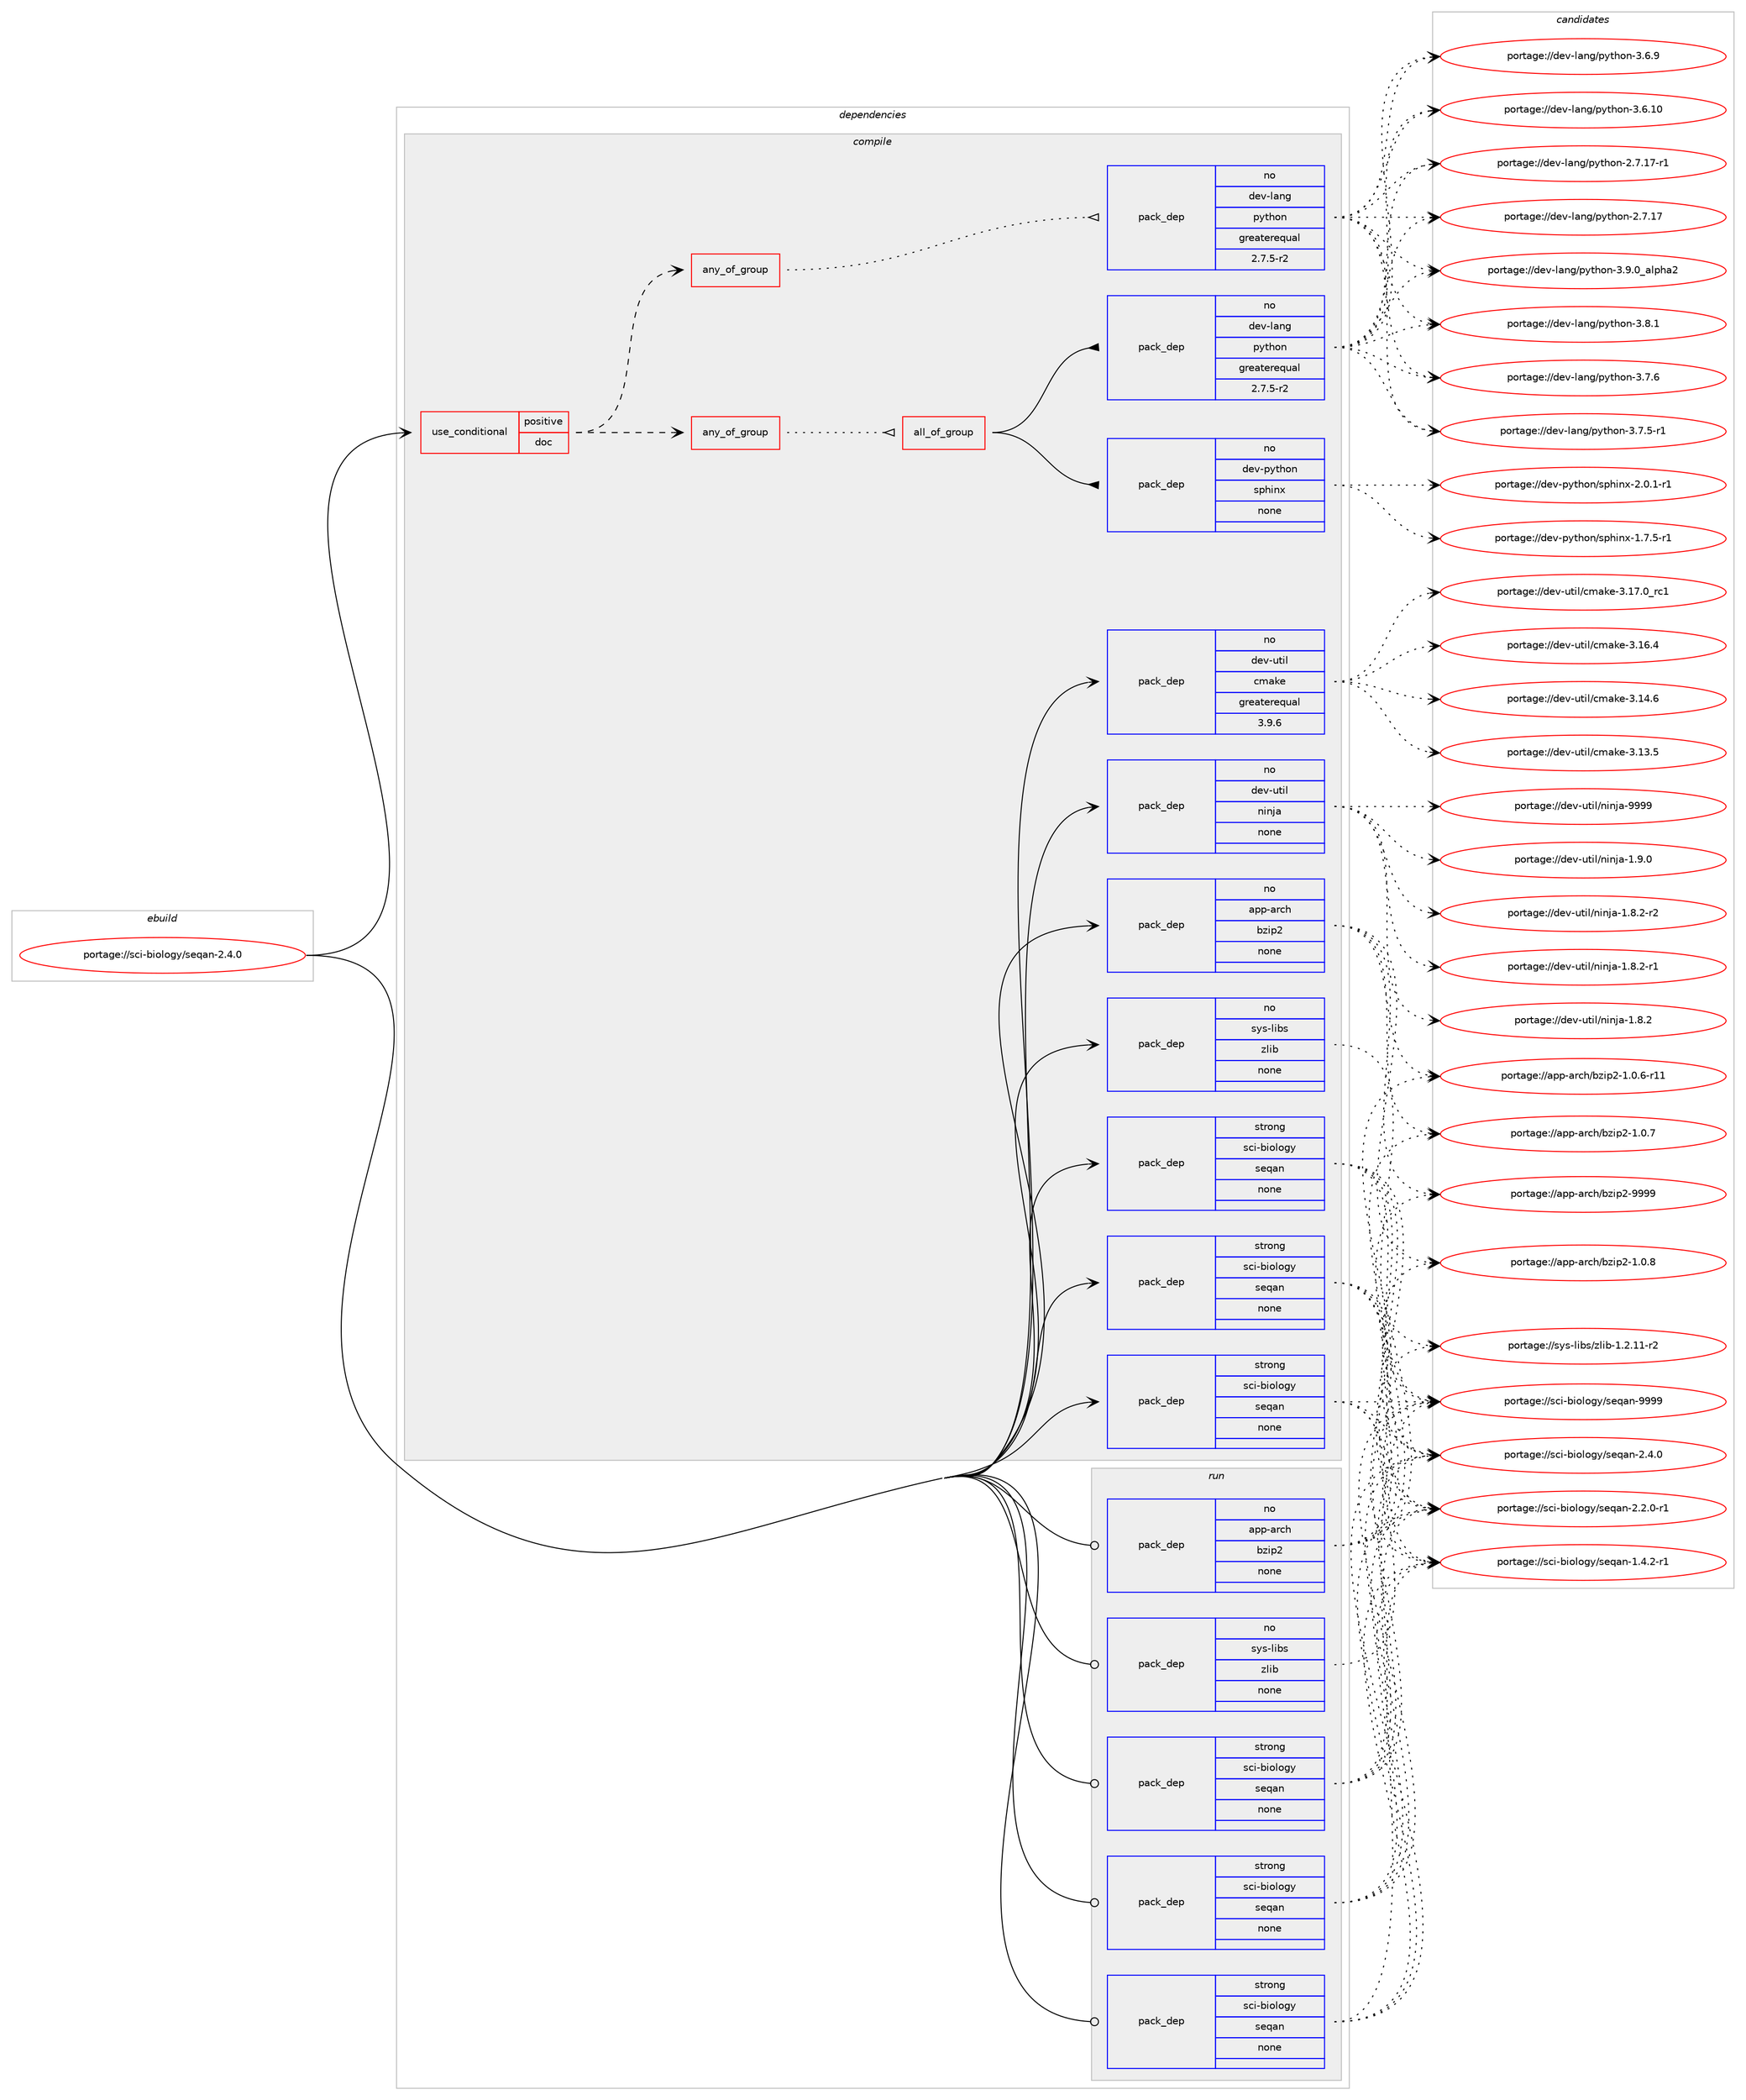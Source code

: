 digraph prolog {

# *************
# Graph options
# *************

newrank=true;
concentrate=true;
compound=true;
graph [rankdir=LR,fontname=Helvetica,fontsize=10,ranksep=1.5];#, ranksep=2.5, nodesep=0.2];
edge  [arrowhead=vee];
node  [fontname=Helvetica,fontsize=10];

# **********
# The ebuild
# **********

subgraph cluster_leftcol {
color=gray;
rank=same;
label=<<i>ebuild</i>>;
id [label="portage://sci-biology/seqan-2.4.0", color=red, width=4, href="../sci-biology/seqan-2.4.0.svg"];
}

# ****************
# The dependencies
# ****************

subgraph cluster_midcol {
color=gray;
label=<<i>dependencies</i>>;
subgraph cluster_compile {
fillcolor="#eeeeee";
style=filled;
label=<<i>compile</i>>;
subgraph cond17711 {
dependency89709 [label=<<TABLE BORDER="0" CELLBORDER="1" CELLSPACING="0" CELLPADDING="4"><TR><TD ROWSPAN="3" CELLPADDING="10">use_conditional</TD></TR><TR><TD>positive</TD></TR><TR><TD>doc</TD></TR></TABLE>>, shape=none, color=red];
subgraph any1535 {
dependency89710 [label=<<TABLE BORDER="0" CELLBORDER="1" CELLSPACING="0" CELLPADDING="4"><TR><TD CELLPADDING="10">any_of_group</TD></TR></TABLE>>, shape=none, color=red];subgraph all79 {
dependency89711 [label=<<TABLE BORDER="0" CELLBORDER="1" CELLSPACING="0" CELLPADDING="4"><TR><TD CELLPADDING="10">all_of_group</TD></TR></TABLE>>, shape=none, color=red];subgraph pack70387 {
dependency89712 [label=<<TABLE BORDER="0" CELLBORDER="1" CELLSPACING="0" CELLPADDING="4" WIDTH="220"><TR><TD ROWSPAN="6" CELLPADDING="30">pack_dep</TD></TR><TR><TD WIDTH="110">no</TD></TR><TR><TD>dev-lang</TD></TR><TR><TD>python</TD></TR><TR><TD>greaterequal</TD></TR><TR><TD>2.7.5-r2</TD></TR></TABLE>>, shape=none, color=blue];
}
dependency89711:e -> dependency89712:w [weight=20,style="solid",arrowhead="inv"];
subgraph pack70388 {
dependency89713 [label=<<TABLE BORDER="0" CELLBORDER="1" CELLSPACING="0" CELLPADDING="4" WIDTH="220"><TR><TD ROWSPAN="6" CELLPADDING="30">pack_dep</TD></TR><TR><TD WIDTH="110">no</TD></TR><TR><TD>dev-python</TD></TR><TR><TD>sphinx</TD></TR><TR><TD>none</TD></TR><TR><TD></TD></TR></TABLE>>, shape=none, color=blue];
}
dependency89711:e -> dependency89713:w [weight=20,style="solid",arrowhead="inv"];
}
dependency89710:e -> dependency89711:w [weight=20,style="dotted",arrowhead="oinv"];
}
dependency89709:e -> dependency89710:w [weight=20,style="dashed",arrowhead="vee"];
subgraph any1536 {
dependency89714 [label=<<TABLE BORDER="0" CELLBORDER="1" CELLSPACING="0" CELLPADDING="4"><TR><TD CELLPADDING="10">any_of_group</TD></TR></TABLE>>, shape=none, color=red];subgraph pack70389 {
dependency89715 [label=<<TABLE BORDER="0" CELLBORDER="1" CELLSPACING="0" CELLPADDING="4" WIDTH="220"><TR><TD ROWSPAN="6" CELLPADDING="30">pack_dep</TD></TR><TR><TD WIDTH="110">no</TD></TR><TR><TD>dev-lang</TD></TR><TR><TD>python</TD></TR><TR><TD>greaterequal</TD></TR><TR><TD>2.7.5-r2</TD></TR></TABLE>>, shape=none, color=blue];
}
dependency89714:e -> dependency89715:w [weight=20,style="dotted",arrowhead="oinv"];
}
dependency89709:e -> dependency89714:w [weight=20,style="dashed",arrowhead="vee"];
}
id:e -> dependency89709:w [weight=20,style="solid",arrowhead="vee"];
subgraph pack70390 {
dependency89716 [label=<<TABLE BORDER="0" CELLBORDER="1" CELLSPACING="0" CELLPADDING="4" WIDTH="220"><TR><TD ROWSPAN="6" CELLPADDING="30">pack_dep</TD></TR><TR><TD WIDTH="110">no</TD></TR><TR><TD>app-arch</TD></TR><TR><TD>bzip2</TD></TR><TR><TD>none</TD></TR><TR><TD></TD></TR></TABLE>>, shape=none, color=blue];
}
id:e -> dependency89716:w [weight=20,style="solid",arrowhead="vee"];
subgraph pack70391 {
dependency89717 [label=<<TABLE BORDER="0" CELLBORDER="1" CELLSPACING="0" CELLPADDING="4" WIDTH="220"><TR><TD ROWSPAN="6" CELLPADDING="30">pack_dep</TD></TR><TR><TD WIDTH="110">no</TD></TR><TR><TD>dev-util</TD></TR><TR><TD>cmake</TD></TR><TR><TD>greaterequal</TD></TR><TR><TD>3.9.6</TD></TR></TABLE>>, shape=none, color=blue];
}
id:e -> dependency89717:w [weight=20,style="solid",arrowhead="vee"];
subgraph pack70392 {
dependency89718 [label=<<TABLE BORDER="0" CELLBORDER="1" CELLSPACING="0" CELLPADDING="4" WIDTH="220"><TR><TD ROWSPAN="6" CELLPADDING="30">pack_dep</TD></TR><TR><TD WIDTH="110">no</TD></TR><TR><TD>dev-util</TD></TR><TR><TD>ninja</TD></TR><TR><TD>none</TD></TR><TR><TD></TD></TR></TABLE>>, shape=none, color=blue];
}
id:e -> dependency89718:w [weight=20,style="solid",arrowhead="vee"];
subgraph pack70393 {
dependency89719 [label=<<TABLE BORDER="0" CELLBORDER="1" CELLSPACING="0" CELLPADDING="4" WIDTH="220"><TR><TD ROWSPAN="6" CELLPADDING="30">pack_dep</TD></TR><TR><TD WIDTH="110">no</TD></TR><TR><TD>sys-libs</TD></TR><TR><TD>zlib</TD></TR><TR><TD>none</TD></TR><TR><TD></TD></TR></TABLE>>, shape=none, color=blue];
}
id:e -> dependency89719:w [weight=20,style="solid",arrowhead="vee"];
subgraph pack70394 {
dependency89720 [label=<<TABLE BORDER="0" CELLBORDER="1" CELLSPACING="0" CELLPADDING="4" WIDTH="220"><TR><TD ROWSPAN="6" CELLPADDING="30">pack_dep</TD></TR><TR><TD WIDTH="110">strong</TD></TR><TR><TD>sci-biology</TD></TR><TR><TD>seqan</TD></TR><TR><TD>none</TD></TR><TR><TD></TD></TR></TABLE>>, shape=none, color=blue];
}
id:e -> dependency89720:w [weight=20,style="solid",arrowhead="vee"];
subgraph pack70395 {
dependency89721 [label=<<TABLE BORDER="0" CELLBORDER="1" CELLSPACING="0" CELLPADDING="4" WIDTH="220"><TR><TD ROWSPAN="6" CELLPADDING="30">pack_dep</TD></TR><TR><TD WIDTH="110">strong</TD></TR><TR><TD>sci-biology</TD></TR><TR><TD>seqan</TD></TR><TR><TD>none</TD></TR><TR><TD></TD></TR></TABLE>>, shape=none, color=blue];
}
id:e -> dependency89721:w [weight=20,style="solid",arrowhead="vee"];
subgraph pack70396 {
dependency89722 [label=<<TABLE BORDER="0" CELLBORDER="1" CELLSPACING="0" CELLPADDING="4" WIDTH="220"><TR><TD ROWSPAN="6" CELLPADDING="30">pack_dep</TD></TR><TR><TD WIDTH="110">strong</TD></TR><TR><TD>sci-biology</TD></TR><TR><TD>seqan</TD></TR><TR><TD>none</TD></TR><TR><TD></TD></TR></TABLE>>, shape=none, color=blue];
}
id:e -> dependency89722:w [weight=20,style="solid",arrowhead="vee"];
}
subgraph cluster_compileandrun {
fillcolor="#eeeeee";
style=filled;
label=<<i>compile and run</i>>;
}
subgraph cluster_run {
fillcolor="#eeeeee";
style=filled;
label=<<i>run</i>>;
subgraph pack70397 {
dependency89723 [label=<<TABLE BORDER="0" CELLBORDER="1" CELLSPACING="0" CELLPADDING="4" WIDTH="220"><TR><TD ROWSPAN="6" CELLPADDING="30">pack_dep</TD></TR><TR><TD WIDTH="110">no</TD></TR><TR><TD>app-arch</TD></TR><TR><TD>bzip2</TD></TR><TR><TD>none</TD></TR><TR><TD></TD></TR></TABLE>>, shape=none, color=blue];
}
id:e -> dependency89723:w [weight=20,style="solid",arrowhead="odot"];
subgraph pack70398 {
dependency89724 [label=<<TABLE BORDER="0" CELLBORDER="1" CELLSPACING="0" CELLPADDING="4" WIDTH="220"><TR><TD ROWSPAN="6" CELLPADDING="30">pack_dep</TD></TR><TR><TD WIDTH="110">no</TD></TR><TR><TD>sys-libs</TD></TR><TR><TD>zlib</TD></TR><TR><TD>none</TD></TR><TR><TD></TD></TR></TABLE>>, shape=none, color=blue];
}
id:e -> dependency89724:w [weight=20,style="solid",arrowhead="odot"];
subgraph pack70399 {
dependency89725 [label=<<TABLE BORDER="0" CELLBORDER="1" CELLSPACING="0" CELLPADDING="4" WIDTH="220"><TR><TD ROWSPAN="6" CELLPADDING="30">pack_dep</TD></TR><TR><TD WIDTH="110">strong</TD></TR><TR><TD>sci-biology</TD></TR><TR><TD>seqan</TD></TR><TR><TD>none</TD></TR><TR><TD></TD></TR></TABLE>>, shape=none, color=blue];
}
id:e -> dependency89725:w [weight=20,style="solid",arrowhead="odot"];
subgraph pack70400 {
dependency89726 [label=<<TABLE BORDER="0" CELLBORDER="1" CELLSPACING="0" CELLPADDING="4" WIDTH="220"><TR><TD ROWSPAN="6" CELLPADDING="30">pack_dep</TD></TR><TR><TD WIDTH="110">strong</TD></TR><TR><TD>sci-biology</TD></TR><TR><TD>seqan</TD></TR><TR><TD>none</TD></TR><TR><TD></TD></TR></TABLE>>, shape=none, color=blue];
}
id:e -> dependency89726:w [weight=20,style="solid",arrowhead="odot"];
subgraph pack70401 {
dependency89727 [label=<<TABLE BORDER="0" CELLBORDER="1" CELLSPACING="0" CELLPADDING="4" WIDTH="220"><TR><TD ROWSPAN="6" CELLPADDING="30">pack_dep</TD></TR><TR><TD WIDTH="110">strong</TD></TR><TR><TD>sci-biology</TD></TR><TR><TD>seqan</TD></TR><TR><TD>none</TD></TR><TR><TD></TD></TR></TABLE>>, shape=none, color=blue];
}
id:e -> dependency89727:w [weight=20,style="solid",arrowhead="odot"];
}
}

# **************
# The candidates
# **************

subgraph cluster_choices {
rank=same;
color=gray;
label=<<i>candidates</i>>;

subgraph choice70387 {
color=black;
nodesep=1;
choice10010111845108971101034711212111610411111045514657464895971081121049750 [label="portage://dev-lang/python-3.9.0_alpha2", color=red, width=4,href="../dev-lang/python-3.9.0_alpha2.svg"];
choice100101118451089711010347112121116104111110455146564649 [label="portage://dev-lang/python-3.8.1", color=red, width=4,href="../dev-lang/python-3.8.1.svg"];
choice100101118451089711010347112121116104111110455146554654 [label="portage://dev-lang/python-3.7.6", color=red, width=4,href="../dev-lang/python-3.7.6.svg"];
choice1001011184510897110103471121211161041111104551465546534511449 [label="portage://dev-lang/python-3.7.5-r1", color=red, width=4,href="../dev-lang/python-3.7.5-r1.svg"];
choice100101118451089711010347112121116104111110455146544657 [label="portage://dev-lang/python-3.6.9", color=red, width=4,href="../dev-lang/python-3.6.9.svg"];
choice10010111845108971101034711212111610411111045514654464948 [label="portage://dev-lang/python-3.6.10", color=red, width=4,href="../dev-lang/python-3.6.10.svg"];
choice100101118451089711010347112121116104111110455046554649554511449 [label="portage://dev-lang/python-2.7.17-r1", color=red, width=4,href="../dev-lang/python-2.7.17-r1.svg"];
choice10010111845108971101034711212111610411111045504655464955 [label="portage://dev-lang/python-2.7.17", color=red, width=4,href="../dev-lang/python-2.7.17.svg"];
dependency89712:e -> choice10010111845108971101034711212111610411111045514657464895971081121049750:w [style=dotted,weight="100"];
dependency89712:e -> choice100101118451089711010347112121116104111110455146564649:w [style=dotted,weight="100"];
dependency89712:e -> choice100101118451089711010347112121116104111110455146554654:w [style=dotted,weight="100"];
dependency89712:e -> choice1001011184510897110103471121211161041111104551465546534511449:w [style=dotted,weight="100"];
dependency89712:e -> choice100101118451089711010347112121116104111110455146544657:w [style=dotted,weight="100"];
dependency89712:e -> choice10010111845108971101034711212111610411111045514654464948:w [style=dotted,weight="100"];
dependency89712:e -> choice100101118451089711010347112121116104111110455046554649554511449:w [style=dotted,weight="100"];
dependency89712:e -> choice10010111845108971101034711212111610411111045504655464955:w [style=dotted,weight="100"];
}
subgraph choice70388 {
color=black;
nodesep=1;
choice10010111845112121116104111110471151121041051101204550464846494511449 [label="portage://dev-python/sphinx-2.0.1-r1", color=red, width=4,href="../dev-python/sphinx-2.0.1-r1.svg"];
choice10010111845112121116104111110471151121041051101204549465546534511449 [label="portage://dev-python/sphinx-1.7.5-r1", color=red, width=4,href="../dev-python/sphinx-1.7.5-r1.svg"];
dependency89713:e -> choice10010111845112121116104111110471151121041051101204550464846494511449:w [style=dotted,weight="100"];
dependency89713:e -> choice10010111845112121116104111110471151121041051101204549465546534511449:w [style=dotted,weight="100"];
}
subgraph choice70389 {
color=black;
nodesep=1;
choice10010111845108971101034711212111610411111045514657464895971081121049750 [label="portage://dev-lang/python-3.9.0_alpha2", color=red, width=4,href="../dev-lang/python-3.9.0_alpha2.svg"];
choice100101118451089711010347112121116104111110455146564649 [label="portage://dev-lang/python-3.8.1", color=red, width=4,href="../dev-lang/python-3.8.1.svg"];
choice100101118451089711010347112121116104111110455146554654 [label="portage://dev-lang/python-3.7.6", color=red, width=4,href="../dev-lang/python-3.7.6.svg"];
choice1001011184510897110103471121211161041111104551465546534511449 [label="portage://dev-lang/python-3.7.5-r1", color=red, width=4,href="../dev-lang/python-3.7.5-r1.svg"];
choice100101118451089711010347112121116104111110455146544657 [label="portage://dev-lang/python-3.6.9", color=red, width=4,href="../dev-lang/python-3.6.9.svg"];
choice10010111845108971101034711212111610411111045514654464948 [label="portage://dev-lang/python-3.6.10", color=red, width=4,href="../dev-lang/python-3.6.10.svg"];
choice100101118451089711010347112121116104111110455046554649554511449 [label="portage://dev-lang/python-2.7.17-r1", color=red, width=4,href="../dev-lang/python-2.7.17-r1.svg"];
choice10010111845108971101034711212111610411111045504655464955 [label="portage://dev-lang/python-2.7.17", color=red, width=4,href="../dev-lang/python-2.7.17.svg"];
dependency89715:e -> choice10010111845108971101034711212111610411111045514657464895971081121049750:w [style=dotted,weight="100"];
dependency89715:e -> choice100101118451089711010347112121116104111110455146564649:w [style=dotted,weight="100"];
dependency89715:e -> choice100101118451089711010347112121116104111110455146554654:w [style=dotted,weight="100"];
dependency89715:e -> choice1001011184510897110103471121211161041111104551465546534511449:w [style=dotted,weight="100"];
dependency89715:e -> choice100101118451089711010347112121116104111110455146544657:w [style=dotted,weight="100"];
dependency89715:e -> choice10010111845108971101034711212111610411111045514654464948:w [style=dotted,weight="100"];
dependency89715:e -> choice100101118451089711010347112121116104111110455046554649554511449:w [style=dotted,weight="100"];
dependency89715:e -> choice10010111845108971101034711212111610411111045504655464955:w [style=dotted,weight="100"];
}
subgraph choice70390 {
color=black;
nodesep=1;
choice971121124597114991044798122105112504557575757 [label="portage://app-arch/bzip2-9999", color=red, width=4,href="../app-arch/bzip2-9999.svg"];
choice97112112459711499104479812210511250454946484656 [label="portage://app-arch/bzip2-1.0.8", color=red, width=4,href="../app-arch/bzip2-1.0.8.svg"];
choice97112112459711499104479812210511250454946484655 [label="portage://app-arch/bzip2-1.0.7", color=red, width=4,href="../app-arch/bzip2-1.0.7.svg"];
choice97112112459711499104479812210511250454946484654451144949 [label="portage://app-arch/bzip2-1.0.6-r11", color=red, width=4,href="../app-arch/bzip2-1.0.6-r11.svg"];
dependency89716:e -> choice971121124597114991044798122105112504557575757:w [style=dotted,weight="100"];
dependency89716:e -> choice97112112459711499104479812210511250454946484656:w [style=dotted,weight="100"];
dependency89716:e -> choice97112112459711499104479812210511250454946484655:w [style=dotted,weight="100"];
dependency89716:e -> choice97112112459711499104479812210511250454946484654451144949:w [style=dotted,weight="100"];
}
subgraph choice70391 {
color=black;
nodesep=1;
choice1001011184511711610510847991099710710145514649554648951149949 [label="portage://dev-util/cmake-3.17.0_rc1", color=red, width=4,href="../dev-util/cmake-3.17.0_rc1.svg"];
choice1001011184511711610510847991099710710145514649544652 [label="portage://dev-util/cmake-3.16.4", color=red, width=4,href="../dev-util/cmake-3.16.4.svg"];
choice1001011184511711610510847991099710710145514649524654 [label="portage://dev-util/cmake-3.14.6", color=red, width=4,href="../dev-util/cmake-3.14.6.svg"];
choice1001011184511711610510847991099710710145514649514653 [label="portage://dev-util/cmake-3.13.5", color=red, width=4,href="../dev-util/cmake-3.13.5.svg"];
dependency89717:e -> choice1001011184511711610510847991099710710145514649554648951149949:w [style=dotted,weight="100"];
dependency89717:e -> choice1001011184511711610510847991099710710145514649544652:w [style=dotted,weight="100"];
dependency89717:e -> choice1001011184511711610510847991099710710145514649524654:w [style=dotted,weight="100"];
dependency89717:e -> choice1001011184511711610510847991099710710145514649514653:w [style=dotted,weight="100"];
}
subgraph choice70392 {
color=black;
nodesep=1;
choice1001011184511711610510847110105110106974557575757 [label="portage://dev-util/ninja-9999", color=red, width=4,href="../dev-util/ninja-9999.svg"];
choice100101118451171161051084711010511010697454946574648 [label="portage://dev-util/ninja-1.9.0", color=red, width=4,href="../dev-util/ninja-1.9.0.svg"];
choice1001011184511711610510847110105110106974549465646504511450 [label="portage://dev-util/ninja-1.8.2-r2", color=red, width=4,href="../dev-util/ninja-1.8.2-r2.svg"];
choice1001011184511711610510847110105110106974549465646504511449 [label="portage://dev-util/ninja-1.8.2-r1", color=red, width=4,href="../dev-util/ninja-1.8.2-r1.svg"];
choice100101118451171161051084711010511010697454946564650 [label="portage://dev-util/ninja-1.8.2", color=red, width=4,href="../dev-util/ninja-1.8.2.svg"];
dependency89718:e -> choice1001011184511711610510847110105110106974557575757:w [style=dotted,weight="100"];
dependency89718:e -> choice100101118451171161051084711010511010697454946574648:w [style=dotted,weight="100"];
dependency89718:e -> choice1001011184511711610510847110105110106974549465646504511450:w [style=dotted,weight="100"];
dependency89718:e -> choice1001011184511711610510847110105110106974549465646504511449:w [style=dotted,weight="100"];
dependency89718:e -> choice100101118451171161051084711010511010697454946564650:w [style=dotted,weight="100"];
}
subgraph choice70393 {
color=black;
nodesep=1;
choice11512111545108105981154712210810598454946504649494511450 [label="portage://sys-libs/zlib-1.2.11-r2", color=red, width=4,href="../sys-libs/zlib-1.2.11-r2.svg"];
dependency89719:e -> choice11512111545108105981154712210810598454946504649494511450:w [style=dotted,weight="100"];
}
subgraph choice70394 {
color=black;
nodesep=1;
choice11599105459810511110811110312147115101113971104557575757 [label="portage://sci-biology/seqan-9999", color=red, width=4,href="../sci-biology/seqan-9999.svg"];
choice1159910545981051111081111031214711510111397110455046524648 [label="portage://sci-biology/seqan-2.4.0", color=red, width=4,href="../sci-biology/seqan-2.4.0.svg"];
choice11599105459810511110811110312147115101113971104550465046484511449 [label="portage://sci-biology/seqan-2.2.0-r1", color=red, width=4,href="../sci-biology/seqan-2.2.0-r1.svg"];
choice11599105459810511110811110312147115101113971104549465246504511449 [label="portage://sci-biology/seqan-1.4.2-r1", color=red, width=4,href="../sci-biology/seqan-1.4.2-r1.svg"];
dependency89720:e -> choice11599105459810511110811110312147115101113971104557575757:w [style=dotted,weight="100"];
dependency89720:e -> choice1159910545981051111081111031214711510111397110455046524648:w [style=dotted,weight="100"];
dependency89720:e -> choice11599105459810511110811110312147115101113971104550465046484511449:w [style=dotted,weight="100"];
dependency89720:e -> choice11599105459810511110811110312147115101113971104549465246504511449:w [style=dotted,weight="100"];
}
subgraph choice70395 {
color=black;
nodesep=1;
choice11599105459810511110811110312147115101113971104557575757 [label="portage://sci-biology/seqan-9999", color=red, width=4,href="../sci-biology/seqan-9999.svg"];
choice1159910545981051111081111031214711510111397110455046524648 [label="portage://sci-biology/seqan-2.4.0", color=red, width=4,href="../sci-biology/seqan-2.4.0.svg"];
choice11599105459810511110811110312147115101113971104550465046484511449 [label="portage://sci-biology/seqan-2.2.0-r1", color=red, width=4,href="../sci-biology/seqan-2.2.0-r1.svg"];
choice11599105459810511110811110312147115101113971104549465246504511449 [label="portage://sci-biology/seqan-1.4.2-r1", color=red, width=4,href="../sci-biology/seqan-1.4.2-r1.svg"];
dependency89721:e -> choice11599105459810511110811110312147115101113971104557575757:w [style=dotted,weight="100"];
dependency89721:e -> choice1159910545981051111081111031214711510111397110455046524648:w [style=dotted,weight="100"];
dependency89721:e -> choice11599105459810511110811110312147115101113971104550465046484511449:w [style=dotted,weight="100"];
dependency89721:e -> choice11599105459810511110811110312147115101113971104549465246504511449:w [style=dotted,weight="100"];
}
subgraph choice70396 {
color=black;
nodesep=1;
choice11599105459810511110811110312147115101113971104557575757 [label="portage://sci-biology/seqan-9999", color=red, width=4,href="../sci-biology/seqan-9999.svg"];
choice1159910545981051111081111031214711510111397110455046524648 [label="portage://sci-biology/seqan-2.4.0", color=red, width=4,href="../sci-biology/seqan-2.4.0.svg"];
choice11599105459810511110811110312147115101113971104550465046484511449 [label="portage://sci-biology/seqan-2.2.0-r1", color=red, width=4,href="../sci-biology/seqan-2.2.0-r1.svg"];
choice11599105459810511110811110312147115101113971104549465246504511449 [label="portage://sci-biology/seqan-1.4.2-r1", color=red, width=4,href="../sci-biology/seqan-1.4.2-r1.svg"];
dependency89722:e -> choice11599105459810511110811110312147115101113971104557575757:w [style=dotted,weight="100"];
dependency89722:e -> choice1159910545981051111081111031214711510111397110455046524648:w [style=dotted,weight="100"];
dependency89722:e -> choice11599105459810511110811110312147115101113971104550465046484511449:w [style=dotted,weight="100"];
dependency89722:e -> choice11599105459810511110811110312147115101113971104549465246504511449:w [style=dotted,weight="100"];
}
subgraph choice70397 {
color=black;
nodesep=1;
choice971121124597114991044798122105112504557575757 [label="portage://app-arch/bzip2-9999", color=red, width=4,href="../app-arch/bzip2-9999.svg"];
choice97112112459711499104479812210511250454946484656 [label="portage://app-arch/bzip2-1.0.8", color=red, width=4,href="../app-arch/bzip2-1.0.8.svg"];
choice97112112459711499104479812210511250454946484655 [label="portage://app-arch/bzip2-1.0.7", color=red, width=4,href="../app-arch/bzip2-1.0.7.svg"];
choice97112112459711499104479812210511250454946484654451144949 [label="portage://app-arch/bzip2-1.0.6-r11", color=red, width=4,href="../app-arch/bzip2-1.0.6-r11.svg"];
dependency89723:e -> choice971121124597114991044798122105112504557575757:w [style=dotted,weight="100"];
dependency89723:e -> choice97112112459711499104479812210511250454946484656:w [style=dotted,weight="100"];
dependency89723:e -> choice97112112459711499104479812210511250454946484655:w [style=dotted,weight="100"];
dependency89723:e -> choice97112112459711499104479812210511250454946484654451144949:w [style=dotted,weight="100"];
}
subgraph choice70398 {
color=black;
nodesep=1;
choice11512111545108105981154712210810598454946504649494511450 [label="portage://sys-libs/zlib-1.2.11-r2", color=red, width=4,href="../sys-libs/zlib-1.2.11-r2.svg"];
dependency89724:e -> choice11512111545108105981154712210810598454946504649494511450:w [style=dotted,weight="100"];
}
subgraph choice70399 {
color=black;
nodesep=1;
choice11599105459810511110811110312147115101113971104557575757 [label="portage://sci-biology/seqan-9999", color=red, width=4,href="../sci-biology/seqan-9999.svg"];
choice1159910545981051111081111031214711510111397110455046524648 [label="portage://sci-biology/seqan-2.4.0", color=red, width=4,href="../sci-biology/seqan-2.4.0.svg"];
choice11599105459810511110811110312147115101113971104550465046484511449 [label="portage://sci-biology/seqan-2.2.0-r1", color=red, width=4,href="../sci-biology/seqan-2.2.0-r1.svg"];
choice11599105459810511110811110312147115101113971104549465246504511449 [label="portage://sci-biology/seqan-1.4.2-r1", color=red, width=4,href="../sci-biology/seqan-1.4.2-r1.svg"];
dependency89725:e -> choice11599105459810511110811110312147115101113971104557575757:w [style=dotted,weight="100"];
dependency89725:e -> choice1159910545981051111081111031214711510111397110455046524648:w [style=dotted,weight="100"];
dependency89725:e -> choice11599105459810511110811110312147115101113971104550465046484511449:w [style=dotted,weight="100"];
dependency89725:e -> choice11599105459810511110811110312147115101113971104549465246504511449:w [style=dotted,weight="100"];
}
subgraph choice70400 {
color=black;
nodesep=1;
choice11599105459810511110811110312147115101113971104557575757 [label="portage://sci-biology/seqan-9999", color=red, width=4,href="../sci-biology/seqan-9999.svg"];
choice1159910545981051111081111031214711510111397110455046524648 [label="portage://sci-biology/seqan-2.4.0", color=red, width=4,href="../sci-biology/seqan-2.4.0.svg"];
choice11599105459810511110811110312147115101113971104550465046484511449 [label="portage://sci-biology/seqan-2.2.0-r1", color=red, width=4,href="../sci-biology/seqan-2.2.0-r1.svg"];
choice11599105459810511110811110312147115101113971104549465246504511449 [label="portage://sci-biology/seqan-1.4.2-r1", color=red, width=4,href="../sci-biology/seqan-1.4.2-r1.svg"];
dependency89726:e -> choice11599105459810511110811110312147115101113971104557575757:w [style=dotted,weight="100"];
dependency89726:e -> choice1159910545981051111081111031214711510111397110455046524648:w [style=dotted,weight="100"];
dependency89726:e -> choice11599105459810511110811110312147115101113971104550465046484511449:w [style=dotted,weight="100"];
dependency89726:e -> choice11599105459810511110811110312147115101113971104549465246504511449:w [style=dotted,weight="100"];
}
subgraph choice70401 {
color=black;
nodesep=1;
choice11599105459810511110811110312147115101113971104557575757 [label="portage://sci-biology/seqan-9999", color=red, width=4,href="../sci-biology/seqan-9999.svg"];
choice1159910545981051111081111031214711510111397110455046524648 [label="portage://sci-biology/seqan-2.4.0", color=red, width=4,href="../sci-biology/seqan-2.4.0.svg"];
choice11599105459810511110811110312147115101113971104550465046484511449 [label="portage://sci-biology/seqan-2.2.0-r1", color=red, width=4,href="../sci-biology/seqan-2.2.0-r1.svg"];
choice11599105459810511110811110312147115101113971104549465246504511449 [label="portage://sci-biology/seqan-1.4.2-r1", color=red, width=4,href="../sci-biology/seqan-1.4.2-r1.svg"];
dependency89727:e -> choice11599105459810511110811110312147115101113971104557575757:w [style=dotted,weight="100"];
dependency89727:e -> choice1159910545981051111081111031214711510111397110455046524648:w [style=dotted,weight="100"];
dependency89727:e -> choice11599105459810511110811110312147115101113971104550465046484511449:w [style=dotted,weight="100"];
dependency89727:e -> choice11599105459810511110811110312147115101113971104549465246504511449:w [style=dotted,weight="100"];
}
}

}
